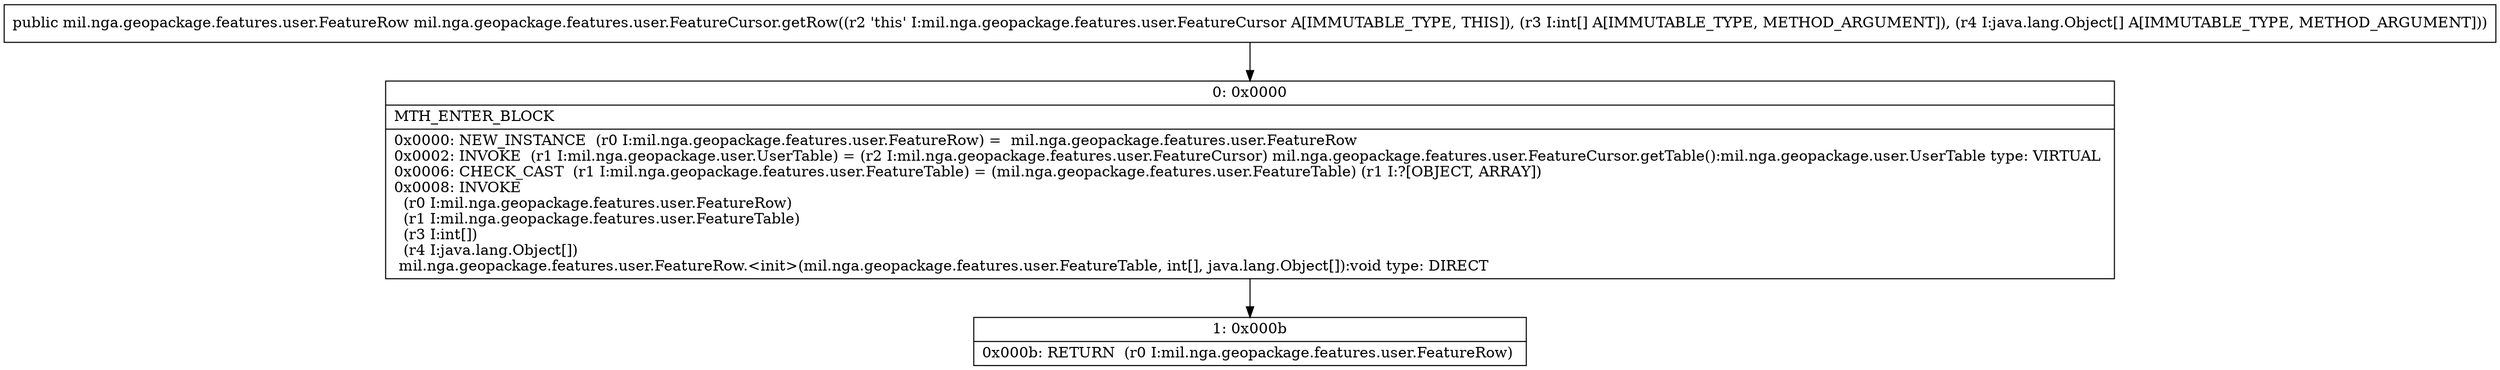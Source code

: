digraph "CFG formil.nga.geopackage.features.user.FeatureCursor.getRow([I[Ljava\/lang\/Object;)Lmil\/nga\/geopackage\/features\/user\/FeatureRow;" {
Node_0 [shape=record,label="{0\:\ 0x0000|MTH_ENTER_BLOCK\l|0x0000: NEW_INSTANCE  (r0 I:mil.nga.geopackage.features.user.FeatureRow) =  mil.nga.geopackage.features.user.FeatureRow \l0x0002: INVOKE  (r1 I:mil.nga.geopackage.user.UserTable) = (r2 I:mil.nga.geopackage.features.user.FeatureCursor) mil.nga.geopackage.features.user.FeatureCursor.getTable():mil.nga.geopackage.user.UserTable type: VIRTUAL \l0x0006: CHECK_CAST  (r1 I:mil.nga.geopackage.features.user.FeatureTable) = (mil.nga.geopackage.features.user.FeatureTable) (r1 I:?[OBJECT, ARRAY]) \l0x0008: INVOKE  \l  (r0 I:mil.nga.geopackage.features.user.FeatureRow)\l  (r1 I:mil.nga.geopackage.features.user.FeatureTable)\l  (r3 I:int[])\l  (r4 I:java.lang.Object[])\l mil.nga.geopackage.features.user.FeatureRow.\<init\>(mil.nga.geopackage.features.user.FeatureTable, int[], java.lang.Object[]):void type: DIRECT \l}"];
Node_1 [shape=record,label="{1\:\ 0x000b|0x000b: RETURN  (r0 I:mil.nga.geopackage.features.user.FeatureRow) \l}"];
MethodNode[shape=record,label="{public mil.nga.geopackage.features.user.FeatureRow mil.nga.geopackage.features.user.FeatureCursor.getRow((r2 'this' I:mil.nga.geopackage.features.user.FeatureCursor A[IMMUTABLE_TYPE, THIS]), (r3 I:int[] A[IMMUTABLE_TYPE, METHOD_ARGUMENT]), (r4 I:java.lang.Object[] A[IMMUTABLE_TYPE, METHOD_ARGUMENT])) }"];
MethodNode -> Node_0;
Node_0 -> Node_1;
}

